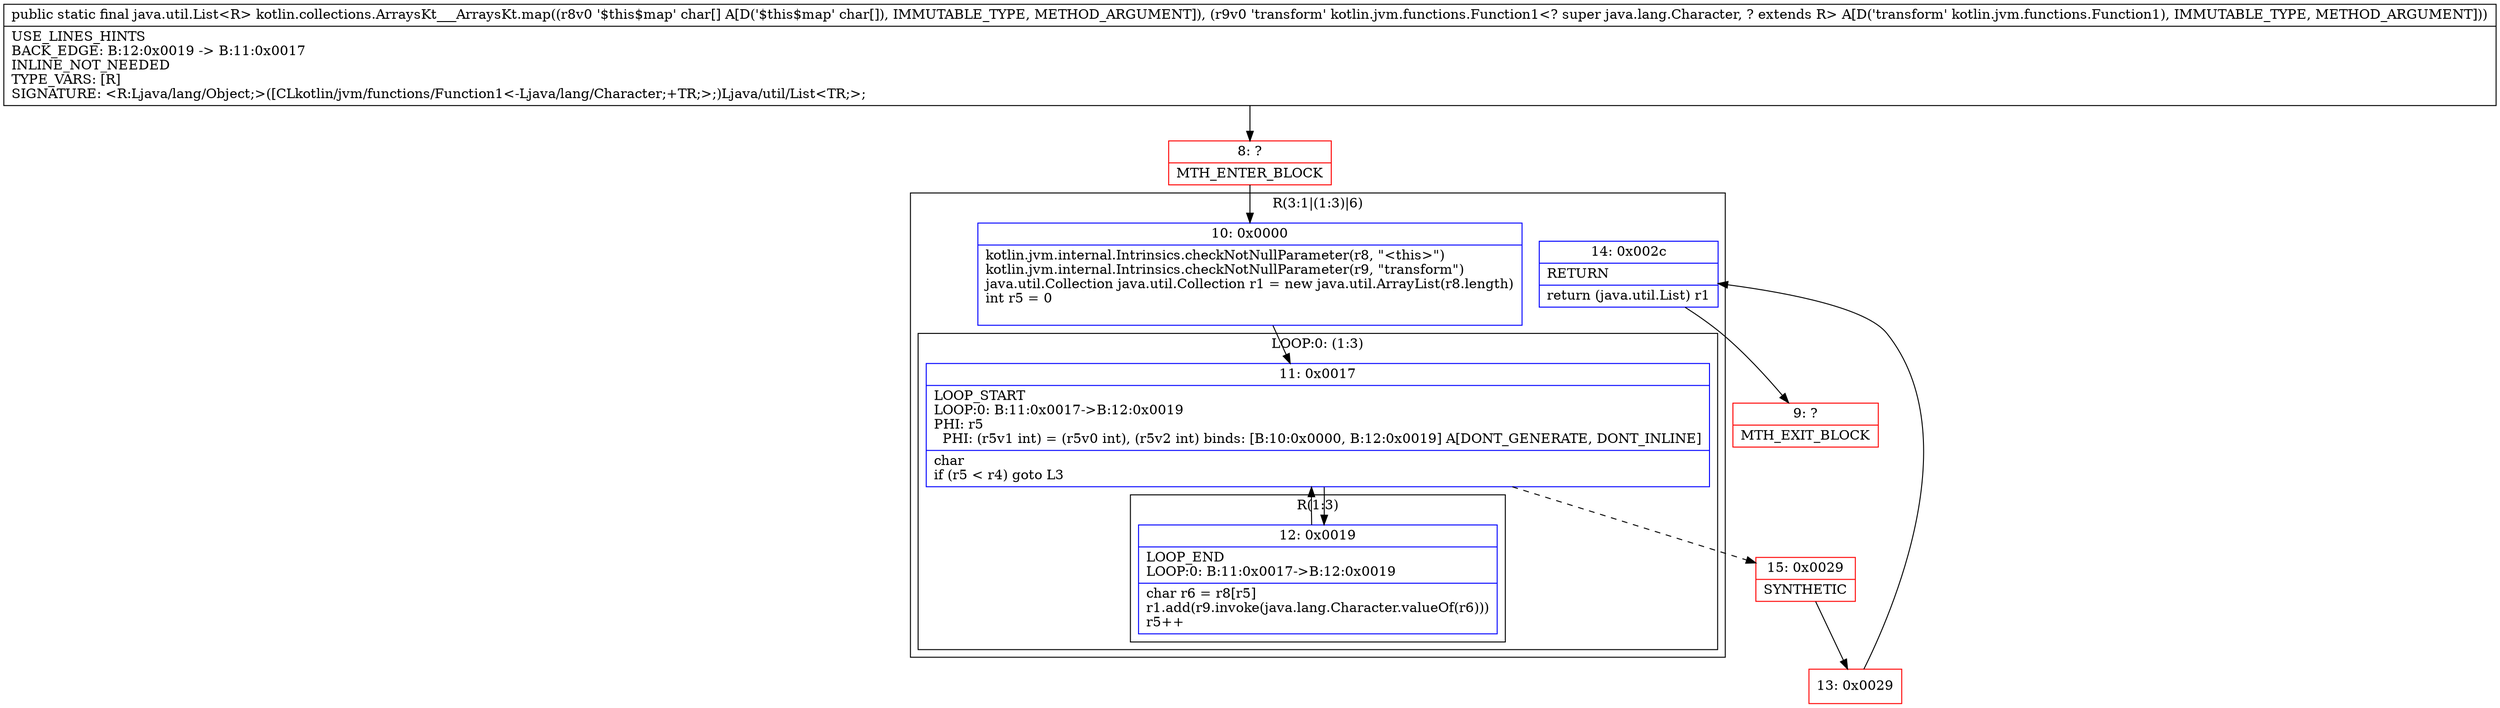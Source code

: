 digraph "CFG forkotlin.collections.ArraysKt___ArraysKt.map([CLkotlin\/jvm\/functions\/Function1;)Ljava\/util\/List;" {
subgraph cluster_Region_787286050 {
label = "R(3:1|(1:3)|6)";
node [shape=record,color=blue];
Node_10 [shape=record,label="{10\:\ 0x0000|kotlin.jvm.internal.Intrinsics.checkNotNullParameter(r8, \"\<this\>\")\lkotlin.jvm.internal.Intrinsics.checkNotNullParameter(r9, \"transform\")\ljava.util.Collection java.util.Collection r1 = new java.util.ArrayList(r8.length)\lint r5 = 0\l\l}"];
subgraph cluster_LoopRegion_1981381801 {
label = "LOOP:0: (1:3)";
node [shape=record,color=blue];
Node_11 [shape=record,label="{11\:\ 0x0017|LOOP_START\lLOOP:0: B:11:0x0017\-\>B:12:0x0019\lPHI: r5 \l  PHI: (r5v1 int) = (r5v0 int), (r5v2 int) binds: [B:10:0x0000, B:12:0x0019] A[DONT_GENERATE, DONT_INLINE]\l|char \lif (r5 \< r4) goto L3\l}"];
subgraph cluster_Region_1791400427 {
label = "R(1:3)";
node [shape=record,color=blue];
Node_12 [shape=record,label="{12\:\ 0x0019|LOOP_END\lLOOP:0: B:11:0x0017\-\>B:12:0x0019\l|char r6 = r8[r5]\lr1.add(r9.invoke(java.lang.Character.valueOf(r6)))\lr5++\l}"];
}
}
Node_14 [shape=record,label="{14\:\ 0x002c|RETURN\l|return (java.util.List) r1\l}"];
}
Node_8 [shape=record,color=red,label="{8\:\ ?|MTH_ENTER_BLOCK\l}"];
Node_15 [shape=record,color=red,label="{15\:\ 0x0029|SYNTHETIC\l}"];
Node_13 [shape=record,color=red,label="{13\:\ 0x0029}"];
Node_9 [shape=record,color=red,label="{9\:\ ?|MTH_EXIT_BLOCK\l}"];
MethodNode[shape=record,label="{public static final java.util.List\<R\> kotlin.collections.ArraysKt___ArraysKt.map((r8v0 '$this$map' char[] A[D('$this$map' char[]), IMMUTABLE_TYPE, METHOD_ARGUMENT]), (r9v0 'transform' kotlin.jvm.functions.Function1\<? super java.lang.Character, ? extends R\> A[D('transform' kotlin.jvm.functions.Function1), IMMUTABLE_TYPE, METHOD_ARGUMENT]))  | USE_LINES_HINTS\lBACK_EDGE: B:12:0x0019 \-\> B:11:0x0017\lINLINE_NOT_NEEDED\lTYPE_VARS: [R]\lSIGNATURE: \<R:Ljava\/lang\/Object;\>([CLkotlin\/jvm\/functions\/Function1\<\-Ljava\/lang\/Character;+TR;\>;)Ljava\/util\/List\<TR;\>;\l}"];
MethodNode -> Node_8;Node_10 -> Node_11;
Node_11 -> Node_12;
Node_11 -> Node_15[style=dashed];
Node_12 -> Node_11;
Node_14 -> Node_9;
Node_8 -> Node_10;
Node_15 -> Node_13;
Node_13 -> Node_14;
}

